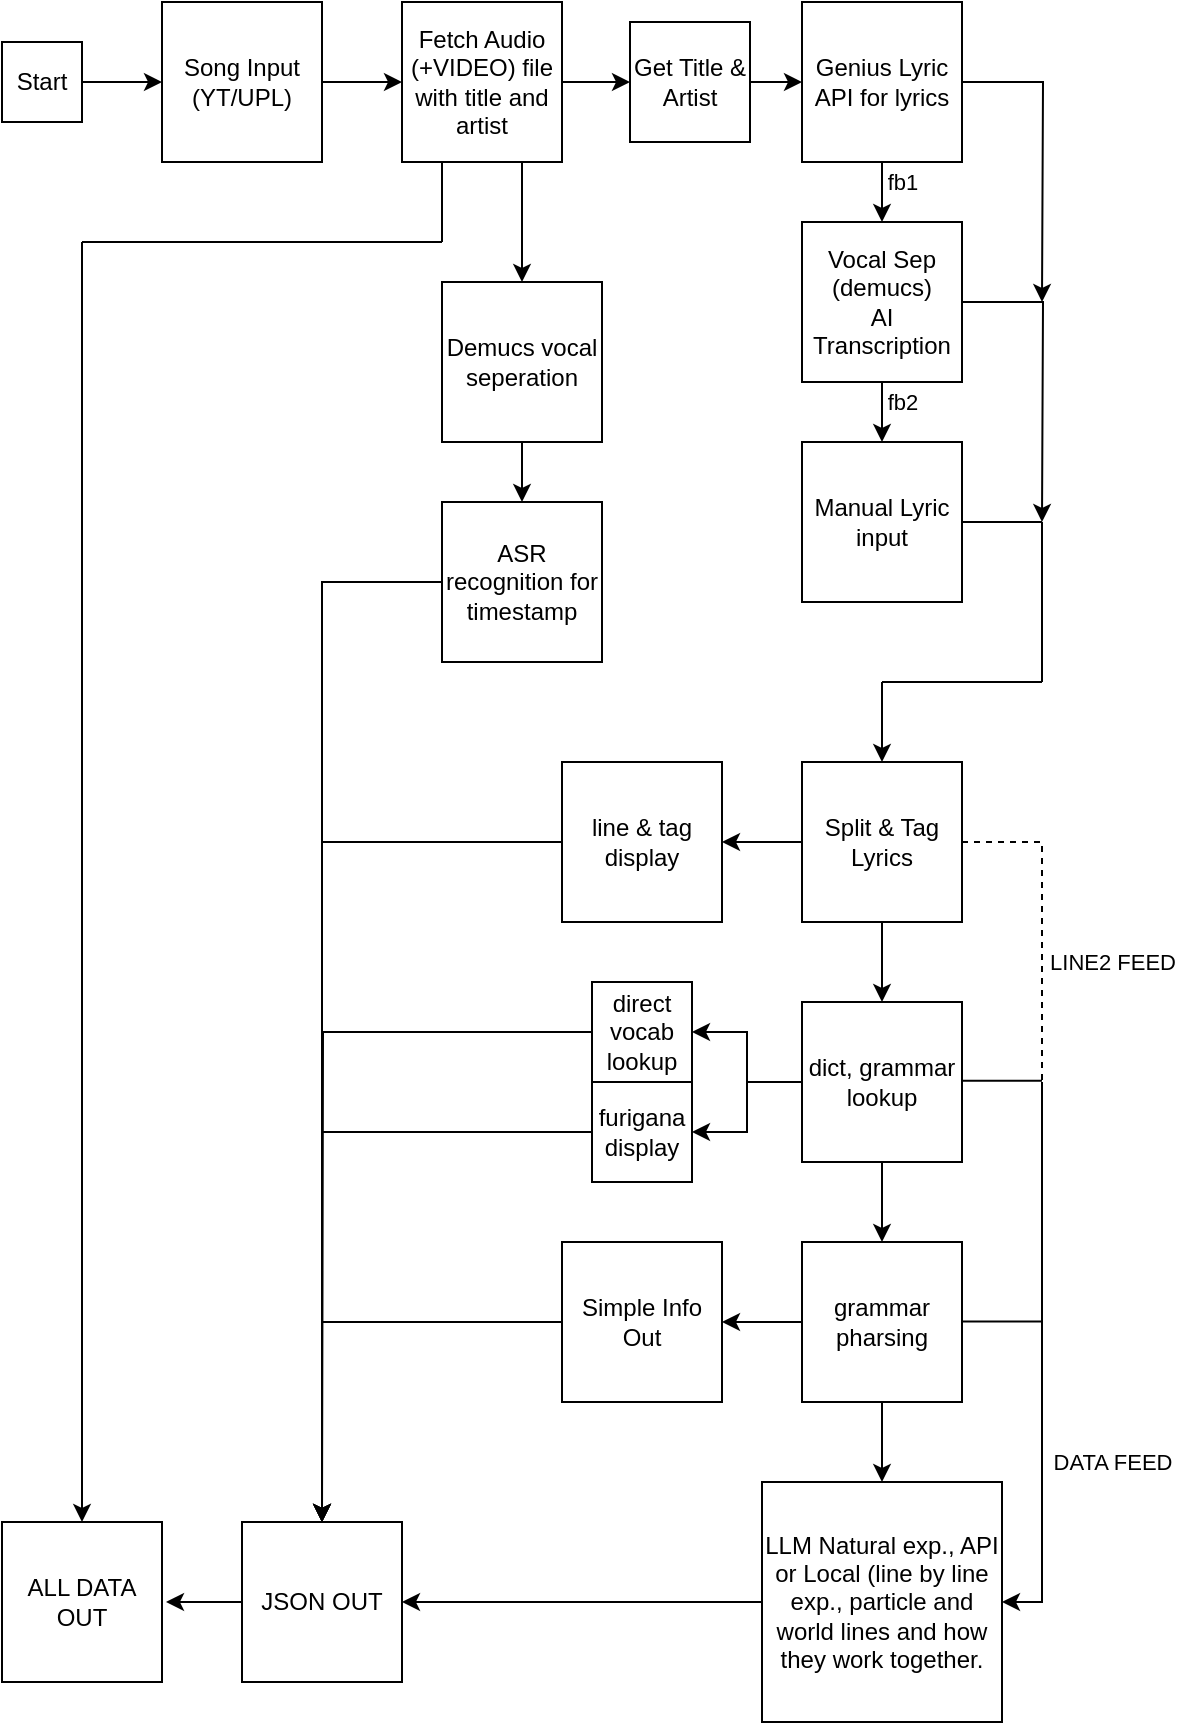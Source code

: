 <mxfile version="28.1.1">
  <diagram name="Page-1" id="QgW_VWOvFwDPWI564Kwk">
    <mxGraphModel dx="1344" dy="781" grid="1" gridSize="10" guides="1" tooltips="1" connect="1" arrows="1" fold="1" page="1" pageScale="1" pageWidth="827" pageHeight="1169" math="0" shadow="0">
      <root>
        <mxCell id="0" />
        <mxCell id="1" parent="0" />
        <mxCell id="tC2NfrQSCWJzXOpwI25e-25" style="edgeStyle=orthogonalEdgeStyle;rounded=0;orthogonalLoop=1;jettySize=auto;html=1;entryX=0;entryY=0.5;entryDx=0;entryDy=0;" edge="1" parent="1" source="tC2NfrQSCWJzXOpwI25e-1" target="tC2NfrQSCWJzXOpwI25e-2">
          <mxGeometry relative="1" as="geometry" />
        </mxCell>
        <mxCell id="tC2NfrQSCWJzXOpwI25e-1" value="Start" style="whiteSpace=wrap;html=1;aspect=fixed;" vertex="1" parent="1">
          <mxGeometry x="40" y="80" width="40" height="40" as="geometry" />
        </mxCell>
        <mxCell id="tC2NfrQSCWJzXOpwI25e-26" style="edgeStyle=orthogonalEdgeStyle;rounded=0;orthogonalLoop=1;jettySize=auto;html=1;entryX=0;entryY=0.5;entryDx=0;entryDy=0;" edge="1" parent="1" source="tC2NfrQSCWJzXOpwI25e-2" target="tC2NfrQSCWJzXOpwI25e-3">
          <mxGeometry relative="1" as="geometry" />
        </mxCell>
        <mxCell id="tC2NfrQSCWJzXOpwI25e-2" value="Song Input&lt;div&gt;(YT/UPL)&lt;/div&gt;" style="whiteSpace=wrap;html=1;aspect=fixed;" vertex="1" parent="1">
          <mxGeometry x="120" y="60" width="80" height="80" as="geometry" />
        </mxCell>
        <mxCell id="tC2NfrQSCWJzXOpwI25e-27" style="edgeStyle=orthogonalEdgeStyle;rounded=0;orthogonalLoop=1;jettySize=auto;html=1;entryX=0;entryY=0.5;entryDx=0;entryDy=0;" edge="1" parent="1" source="tC2NfrQSCWJzXOpwI25e-3" target="tC2NfrQSCWJzXOpwI25e-4">
          <mxGeometry relative="1" as="geometry" />
        </mxCell>
        <mxCell id="tC2NfrQSCWJzXOpwI25e-43" style="edgeStyle=orthogonalEdgeStyle;rounded=0;orthogonalLoop=1;jettySize=auto;html=1;entryX=0.5;entryY=0;entryDx=0;entryDy=0;exitX=0.75;exitY=1;exitDx=0;exitDy=0;" edge="1" parent="1" source="tC2NfrQSCWJzXOpwI25e-3" target="tC2NfrQSCWJzXOpwI25e-41">
          <mxGeometry relative="1" as="geometry" />
        </mxCell>
        <mxCell id="tC2NfrQSCWJzXOpwI25e-3" value="Fetch Audio (+VIDEO) file with title and artist" style="whiteSpace=wrap;html=1;aspect=fixed;" vertex="1" parent="1">
          <mxGeometry x="240" y="60" width="80" height="80" as="geometry" />
        </mxCell>
        <mxCell id="tC2NfrQSCWJzXOpwI25e-28" style="edgeStyle=orthogonalEdgeStyle;rounded=0;orthogonalLoop=1;jettySize=auto;html=1;" edge="1" parent="1" source="tC2NfrQSCWJzXOpwI25e-4" target="tC2NfrQSCWJzXOpwI25e-6">
          <mxGeometry relative="1" as="geometry" />
        </mxCell>
        <mxCell id="tC2NfrQSCWJzXOpwI25e-4" value="Get Title &amp;amp; Artist" style="whiteSpace=wrap;html=1;aspect=fixed;" vertex="1" parent="1">
          <mxGeometry x="354" y="70" width="60" height="60" as="geometry" />
        </mxCell>
        <mxCell id="tC2NfrQSCWJzXOpwI25e-5" style="edgeStyle=orthogonalEdgeStyle;rounded=0;orthogonalLoop=1;jettySize=auto;html=1;exitX=0.5;exitY=1;exitDx=0;exitDy=0;" edge="1" parent="1" source="tC2NfrQSCWJzXOpwI25e-4" target="tC2NfrQSCWJzXOpwI25e-4">
          <mxGeometry relative="1" as="geometry" />
        </mxCell>
        <mxCell id="tC2NfrQSCWJzXOpwI25e-15" style="edgeStyle=orthogonalEdgeStyle;rounded=0;orthogonalLoop=1;jettySize=auto;html=1;" edge="1" parent="1" source="tC2NfrQSCWJzXOpwI25e-6" target="tC2NfrQSCWJzXOpwI25e-7">
          <mxGeometry relative="1" as="geometry" />
        </mxCell>
        <mxCell id="tC2NfrQSCWJzXOpwI25e-20" style="edgeStyle=orthogonalEdgeStyle;rounded=0;orthogonalLoop=1;jettySize=auto;html=1;" edge="1" parent="1" source="tC2NfrQSCWJzXOpwI25e-6">
          <mxGeometry relative="1" as="geometry">
            <mxPoint x="560" y="210" as="targetPoint" />
          </mxGeometry>
        </mxCell>
        <mxCell id="tC2NfrQSCWJzXOpwI25e-6" value="Genius Lyric API for lyrics" style="whiteSpace=wrap;html=1;aspect=fixed;" vertex="1" parent="1">
          <mxGeometry x="440" y="60" width="80" height="80" as="geometry" />
        </mxCell>
        <mxCell id="tC2NfrQSCWJzXOpwI25e-16" style="edgeStyle=orthogonalEdgeStyle;rounded=0;orthogonalLoop=1;jettySize=auto;html=1;" edge="1" parent="1" source="tC2NfrQSCWJzXOpwI25e-7" target="tC2NfrQSCWJzXOpwI25e-8">
          <mxGeometry relative="1" as="geometry" />
        </mxCell>
        <mxCell id="tC2NfrQSCWJzXOpwI25e-19" style="edgeStyle=orthogonalEdgeStyle;rounded=0;orthogonalLoop=1;jettySize=auto;html=1;" edge="1" parent="1" source="tC2NfrQSCWJzXOpwI25e-7">
          <mxGeometry relative="1" as="geometry">
            <mxPoint x="560" y="320" as="targetPoint" />
          </mxGeometry>
        </mxCell>
        <mxCell id="tC2NfrQSCWJzXOpwI25e-7" value="Vocal Sep (demucs)&lt;div&gt;AI Transcription&lt;/div&gt;" style="whiteSpace=wrap;html=1;aspect=fixed;" vertex="1" parent="1">
          <mxGeometry x="440" y="170" width="80" height="80" as="geometry" />
        </mxCell>
        <mxCell id="tC2NfrQSCWJzXOpwI25e-8" value="Manual Lyric input" style="whiteSpace=wrap;html=1;aspect=fixed;" vertex="1" parent="1">
          <mxGeometry x="440" y="280" width="80" height="80" as="geometry" />
        </mxCell>
        <mxCell id="tC2NfrQSCWJzXOpwI25e-29" style="edgeStyle=orthogonalEdgeStyle;rounded=0;orthogonalLoop=1;jettySize=auto;html=1;entryX=0.5;entryY=0;entryDx=0;entryDy=0;" edge="1" parent="1" source="tC2NfrQSCWJzXOpwI25e-9" target="tC2NfrQSCWJzXOpwI25e-10">
          <mxGeometry relative="1" as="geometry" />
        </mxCell>
        <mxCell id="tC2NfrQSCWJzXOpwI25e-40" style="edgeStyle=orthogonalEdgeStyle;rounded=0;orthogonalLoop=1;jettySize=auto;html=1;entryX=1;entryY=0.5;entryDx=0;entryDy=0;" edge="1" parent="1" source="tC2NfrQSCWJzXOpwI25e-9" target="tC2NfrQSCWJzXOpwI25e-37">
          <mxGeometry relative="1" as="geometry" />
        </mxCell>
        <mxCell id="tC2NfrQSCWJzXOpwI25e-9" value="Split &amp;amp; Tag Lyrics" style="whiteSpace=wrap;html=1;aspect=fixed;" vertex="1" parent="1">
          <mxGeometry x="440" y="440" width="80" height="80" as="geometry" />
        </mxCell>
        <mxCell id="tC2NfrQSCWJzXOpwI25e-30" style="edgeStyle=orthogonalEdgeStyle;rounded=0;orthogonalLoop=1;jettySize=auto;html=1;" edge="1" parent="1" source="tC2NfrQSCWJzXOpwI25e-10" target="tC2NfrQSCWJzXOpwI25e-11">
          <mxGeometry relative="1" as="geometry" />
        </mxCell>
        <mxCell id="tC2NfrQSCWJzXOpwI25e-36" style="edgeStyle=orthogonalEdgeStyle;rounded=0;orthogonalLoop=1;jettySize=auto;html=1;entryX=1;entryY=0.5;entryDx=0;entryDy=0;" edge="1" parent="1" source="tC2NfrQSCWJzXOpwI25e-10" target="tC2NfrQSCWJzXOpwI25e-35">
          <mxGeometry relative="1" as="geometry" />
        </mxCell>
        <mxCell id="tC2NfrQSCWJzXOpwI25e-39" style="edgeStyle=orthogonalEdgeStyle;rounded=0;orthogonalLoop=1;jettySize=auto;html=1;entryX=1;entryY=0.5;entryDx=0;entryDy=0;" edge="1" parent="1" source="tC2NfrQSCWJzXOpwI25e-10" target="tC2NfrQSCWJzXOpwI25e-38">
          <mxGeometry relative="1" as="geometry" />
        </mxCell>
        <mxCell id="tC2NfrQSCWJzXOpwI25e-10" value="dict, grammar lookup" style="whiteSpace=wrap;html=1;aspect=fixed;" vertex="1" parent="1">
          <mxGeometry x="440" y="560" width="80" height="80" as="geometry" />
        </mxCell>
        <mxCell id="tC2NfrQSCWJzXOpwI25e-31" style="edgeStyle=orthogonalEdgeStyle;rounded=0;orthogonalLoop=1;jettySize=auto;html=1;" edge="1" parent="1" source="tC2NfrQSCWJzXOpwI25e-11" target="tC2NfrQSCWJzXOpwI25e-12">
          <mxGeometry relative="1" as="geometry" />
        </mxCell>
        <mxCell id="tC2NfrQSCWJzXOpwI25e-34" style="edgeStyle=orthogonalEdgeStyle;rounded=0;orthogonalLoop=1;jettySize=auto;html=1;" edge="1" parent="1" source="tC2NfrQSCWJzXOpwI25e-11" target="tC2NfrQSCWJzXOpwI25e-33">
          <mxGeometry relative="1" as="geometry" />
        </mxCell>
        <mxCell id="tC2NfrQSCWJzXOpwI25e-11" value="grammar pharsing" style="whiteSpace=wrap;html=1;aspect=fixed;" vertex="1" parent="1">
          <mxGeometry x="440" y="680" width="80" height="80" as="geometry" />
        </mxCell>
        <mxCell id="tC2NfrQSCWJzXOpwI25e-32" style="edgeStyle=orthogonalEdgeStyle;rounded=0;orthogonalLoop=1;jettySize=auto;html=1;entryX=1;entryY=0.5;entryDx=0;entryDy=0;" edge="1" parent="1" source="tC2NfrQSCWJzXOpwI25e-12" target="tC2NfrQSCWJzXOpwI25e-14">
          <mxGeometry relative="1" as="geometry" />
        </mxCell>
        <mxCell id="tC2NfrQSCWJzXOpwI25e-12" value="LLM Natural exp., API or Local (line by line exp., particle and world lines and how they work together." style="whiteSpace=wrap;html=1;aspect=fixed;" vertex="1" parent="1">
          <mxGeometry x="420" y="800" width="120" height="120" as="geometry" />
        </mxCell>
        <mxCell id="tC2NfrQSCWJzXOpwI25e-14" value="JSON OUT" style="whiteSpace=wrap;html=1;aspect=fixed;" vertex="1" parent="1">
          <mxGeometry x="160" y="820" width="80" height="80" as="geometry" />
        </mxCell>
        <mxCell id="tC2NfrQSCWJzXOpwI25e-21" value="" style="endArrow=classic;html=1;rounded=0;entryX=0.5;entryY=0;entryDx=0;entryDy=0;" edge="1" parent="1" target="tC2NfrQSCWJzXOpwI25e-9">
          <mxGeometry width="50" height="50" relative="1" as="geometry">
            <mxPoint x="480" y="400" as="sourcePoint" />
            <mxPoint x="500" y="310" as="targetPoint" />
          </mxGeometry>
        </mxCell>
        <mxCell id="tC2NfrQSCWJzXOpwI25e-22" value="" style="endArrow=none;html=1;rounded=0;entryX=1;entryY=0.5;entryDx=0;entryDy=0;" edge="1" parent="1" target="tC2NfrQSCWJzXOpwI25e-8">
          <mxGeometry width="50" height="50" relative="1" as="geometry">
            <mxPoint x="560" y="320" as="sourcePoint" />
            <mxPoint x="500" y="310" as="targetPoint" />
          </mxGeometry>
        </mxCell>
        <mxCell id="tC2NfrQSCWJzXOpwI25e-23" value="" style="endArrow=none;html=1;rounded=0;" edge="1" parent="1">
          <mxGeometry width="50" height="50" relative="1" as="geometry">
            <mxPoint x="560" y="400" as="sourcePoint" />
            <mxPoint x="560" y="320" as="targetPoint" />
          </mxGeometry>
        </mxCell>
        <mxCell id="tC2NfrQSCWJzXOpwI25e-24" value="" style="endArrow=none;html=1;rounded=0;" edge="1" parent="1">
          <mxGeometry width="50" height="50" relative="1" as="geometry">
            <mxPoint x="480" y="400" as="sourcePoint" />
            <mxPoint x="560" y="400" as="targetPoint" />
          </mxGeometry>
        </mxCell>
        <mxCell id="tC2NfrQSCWJzXOpwI25e-49" style="edgeStyle=orthogonalEdgeStyle;rounded=0;orthogonalLoop=1;jettySize=auto;html=1;entryX=0.5;entryY=0;entryDx=0;entryDy=0;" edge="1" parent="1" source="tC2NfrQSCWJzXOpwI25e-33" target="tC2NfrQSCWJzXOpwI25e-14">
          <mxGeometry relative="1" as="geometry" />
        </mxCell>
        <mxCell id="tC2NfrQSCWJzXOpwI25e-33" value="Simple Info Out" style="whiteSpace=wrap;html=1;aspect=fixed;" vertex="1" parent="1">
          <mxGeometry x="320" y="680" width="80" height="80" as="geometry" />
        </mxCell>
        <mxCell id="tC2NfrQSCWJzXOpwI25e-47" style="edgeStyle=orthogonalEdgeStyle;rounded=0;orthogonalLoop=1;jettySize=auto;html=1;exitX=0;exitY=0.5;exitDx=0;exitDy=0;" edge="1" parent="1" source="tC2NfrQSCWJzXOpwI25e-35">
          <mxGeometry relative="1" as="geometry">
            <mxPoint x="200" y="820" as="targetPoint" />
          </mxGeometry>
        </mxCell>
        <mxCell id="tC2NfrQSCWJzXOpwI25e-35" value="direct vocab lookup" style="whiteSpace=wrap;html=1;aspect=fixed;" vertex="1" parent="1">
          <mxGeometry x="335" y="550" width="50" height="50" as="geometry" />
        </mxCell>
        <mxCell id="tC2NfrQSCWJzXOpwI25e-46" style="edgeStyle=orthogonalEdgeStyle;rounded=0;orthogonalLoop=1;jettySize=auto;html=1;entryX=0.5;entryY=0;entryDx=0;entryDy=0;" edge="1" parent="1" source="tC2NfrQSCWJzXOpwI25e-37" target="tC2NfrQSCWJzXOpwI25e-14">
          <mxGeometry relative="1" as="geometry" />
        </mxCell>
        <mxCell id="tC2NfrQSCWJzXOpwI25e-37" value="line &amp;amp; tag display" style="whiteSpace=wrap;html=1;aspect=fixed;" vertex="1" parent="1">
          <mxGeometry x="320" y="440" width="80" height="80" as="geometry" />
        </mxCell>
        <mxCell id="tC2NfrQSCWJzXOpwI25e-48" style="edgeStyle=orthogonalEdgeStyle;rounded=0;orthogonalLoop=1;jettySize=auto;html=1;entryX=0.5;entryY=0;entryDx=0;entryDy=0;" edge="1" parent="1" source="tC2NfrQSCWJzXOpwI25e-38" target="tC2NfrQSCWJzXOpwI25e-14">
          <mxGeometry relative="1" as="geometry" />
        </mxCell>
        <mxCell id="tC2NfrQSCWJzXOpwI25e-38" value="furigana display" style="whiteSpace=wrap;html=1;aspect=fixed;" vertex="1" parent="1">
          <mxGeometry x="335" y="600" width="50" height="50" as="geometry" />
        </mxCell>
        <mxCell id="tC2NfrQSCWJzXOpwI25e-44" style="edgeStyle=orthogonalEdgeStyle;rounded=0;orthogonalLoop=1;jettySize=auto;html=1;" edge="1" parent="1" source="tC2NfrQSCWJzXOpwI25e-41" target="tC2NfrQSCWJzXOpwI25e-42">
          <mxGeometry relative="1" as="geometry" />
        </mxCell>
        <mxCell id="tC2NfrQSCWJzXOpwI25e-41" value="Demucs vocal seperation" style="whiteSpace=wrap;html=1;aspect=fixed;" vertex="1" parent="1">
          <mxGeometry x="260" y="200" width="80" height="80" as="geometry" />
        </mxCell>
        <mxCell id="tC2NfrQSCWJzXOpwI25e-45" style="edgeStyle=orthogonalEdgeStyle;rounded=0;orthogonalLoop=1;jettySize=auto;html=1;entryX=0.5;entryY=0;entryDx=0;entryDy=0;exitX=0;exitY=0.5;exitDx=0;exitDy=0;" edge="1" parent="1" source="tC2NfrQSCWJzXOpwI25e-42" target="tC2NfrQSCWJzXOpwI25e-14">
          <mxGeometry relative="1" as="geometry">
            <Array as="points">
              <mxPoint x="200" y="350" />
            </Array>
          </mxGeometry>
        </mxCell>
        <mxCell id="tC2NfrQSCWJzXOpwI25e-42" value="ASR recognition for timestamp" style="whiteSpace=wrap;html=1;aspect=fixed;" vertex="1" parent="1">
          <mxGeometry x="260" y="310" width="80" height="80" as="geometry" />
        </mxCell>
        <mxCell id="tC2NfrQSCWJzXOpwI25e-50" value="ALL DATA OUT" style="whiteSpace=wrap;html=1;aspect=fixed;" vertex="1" parent="1">
          <mxGeometry x="40" y="820" width="80" height="80" as="geometry" />
        </mxCell>
        <mxCell id="tC2NfrQSCWJzXOpwI25e-51" style="edgeStyle=orthogonalEdgeStyle;rounded=0;orthogonalLoop=1;jettySize=auto;html=1;" edge="1" parent="1" source="tC2NfrQSCWJzXOpwI25e-14">
          <mxGeometry relative="1" as="geometry">
            <mxPoint x="122" y="860" as="targetPoint" />
          </mxGeometry>
        </mxCell>
        <mxCell id="tC2NfrQSCWJzXOpwI25e-53" value="" style="endArrow=none;html=1;rounded=0;" edge="1" parent="1">
          <mxGeometry width="50" height="50" relative="1" as="geometry">
            <mxPoint x="260" y="180" as="sourcePoint" />
            <mxPoint x="260" y="140" as="targetPoint" />
          </mxGeometry>
        </mxCell>
        <mxCell id="tC2NfrQSCWJzXOpwI25e-54" value="" style="endArrow=none;html=1;rounded=0;" edge="1" parent="1">
          <mxGeometry width="50" height="50" relative="1" as="geometry">
            <mxPoint x="80" y="180" as="sourcePoint" />
            <mxPoint x="260" y="180" as="targetPoint" />
          </mxGeometry>
        </mxCell>
        <mxCell id="tC2NfrQSCWJzXOpwI25e-55" value="" style="endArrow=classic;html=1;rounded=0;entryX=0.5;entryY=0;entryDx=0;entryDy=0;" edge="1" parent="1" target="tC2NfrQSCWJzXOpwI25e-50">
          <mxGeometry width="50" height="50" relative="1" as="geometry">
            <mxPoint x="80" y="180" as="sourcePoint" />
            <mxPoint x="80" y="550" as="targetPoint" />
          </mxGeometry>
        </mxCell>
        <mxCell id="tC2NfrQSCWJzXOpwI25e-57" value="" style="endArrow=none;html=1;rounded=0;exitX=1;exitY=0.5;exitDx=0;exitDy=0;" edge="1" parent="1">
          <mxGeometry width="50" height="50" relative="1" as="geometry">
            <mxPoint x="520" y="599.43" as="sourcePoint" />
            <mxPoint x="560" y="599.43" as="targetPoint" />
          </mxGeometry>
        </mxCell>
        <mxCell id="tC2NfrQSCWJzXOpwI25e-58" value="" style="endArrow=none;html=1;rounded=0;exitX=1;exitY=0.5;exitDx=0;exitDy=0;" edge="1" parent="1">
          <mxGeometry width="50" height="50" relative="1" as="geometry">
            <mxPoint x="520" y="719.71" as="sourcePoint" />
            <mxPoint x="560" y="719.71" as="targetPoint" />
          </mxGeometry>
        </mxCell>
        <mxCell id="tC2NfrQSCWJzXOpwI25e-59" value="" style="endArrow=classic;html=1;rounded=0;entryX=1;entryY=0.5;entryDx=0;entryDy=0;" edge="1" parent="1" target="tC2NfrQSCWJzXOpwI25e-12">
          <mxGeometry width="50" height="50" relative="1" as="geometry">
            <mxPoint x="560" y="600" as="sourcePoint" />
            <mxPoint x="560" y="860" as="targetPoint" />
            <Array as="points">
              <mxPoint x="560" y="860" />
            </Array>
          </mxGeometry>
        </mxCell>
        <mxCell id="tC2NfrQSCWJzXOpwI25e-62" value="DATA FEED" style="text;strokeColor=none;fillColor=none;html=1;fontSize=11;fontStyle=0;verticalAlign=middle;align=center;" vertex="1" parent="1">
          <mxGeometry x="560" y="780" width="70" height="20" as="geometry" />
        </mxCell>
        <mxCell id="tC2NfrQSCWJzXOpwI25e-63" value="LINE2 FEED" style="text;strokeColor=none;fillColor=none;html=1;fontSize=11;fontStyle=0;verticalAlign=middle;align=center;" vertex="1" parent="1">
          <mxGeometry x="560" y="530" width="70" height="20" as="geometry" />
        </mxCell>
        <mxCell id="tC2NfrQSCWJzXOpwI25e-65" value="" style="endArrow=none;dashed=1;html=1;rounded=0;exitX=1;exitY=0.5;exitDx=0;exitDy=0;" edge="1" parent="1" source="tC2NfrQSCWJzXOpwI25e-9">
          <mxGeometry width="50" height="50" relative="1" as="geometry">
            <mxPoint x="560" y="480" as="sourcePoint" />
            <mxPoint x="560" y="600" as="targetPoint" />
            <Array as="points">
              <mxPoint x="560" y="480" />
            </Array>
          </mxGeometry>
        </mxCell>
        <mxCell id="tC2NfrQSCWJzXOpwI25e-66" value="fb1" style="text;strokeColor=none;fillColor=none;html=1;fontSize=11;fontStyle=0;verticalAlign=middle;align=center;" vertex="1" parent="1">
          <mxGeometry x="480" y="140" width="20" height="20" as="geometry" />
        </mxCell>
        <mxCell id="tC2NfrQSCWJzXOpwI25e-67" value="fb2" style="text;strokeColor=none;fillColor=none;html=1;fontSize=11;fontStyle=0;verticalAlign=middle;align=center;" vertex="1" parent="1">
          <mxGeometry x="480" y="250" width="20" height="20" as="geometry" />
        </mxCell>
      </root>
    </mxGraphModel>
  </diagram>
</mxfile>
